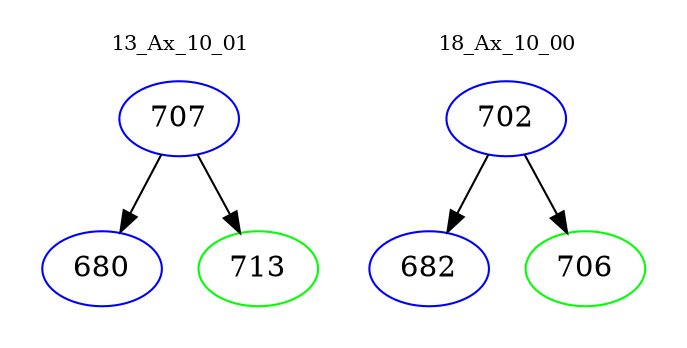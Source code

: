 digraph{
subgraph cluster_0 {
color = white
label = "13_Ax_10_01";
fontsize=10;
T0_707 [label="707", color="blue"]
T0_707 -> T0_680 [color="black"]
T0_680 [label="680", color="blue"]
T0_707 -> T0_713 [color="black"]
T0_713 [label="713", color="green"]
}
subgraph cluster_1 {
color = white
label = "18_Ax_10_00";
fontsize=10;
T1_702 [label="702", color="blue"]
T1_702 -> T1_682 [color="black"]
T1_682 [label="682", color="blue"]
T1_702 -> T1_706 [color="black"]
T1_706 [label="706", color="green"]
}
}

